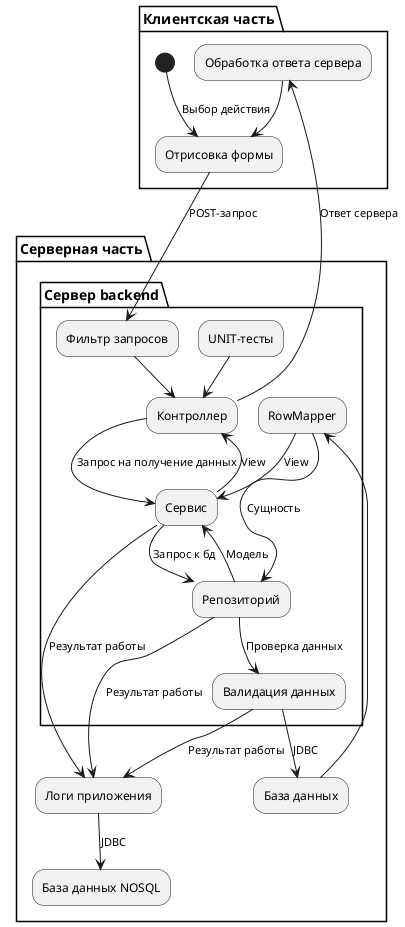 @startuml
partition "Клиентская часть"{
    (*)-->[Выбор действия]"Отрисовка формы"
    "Обработка ответа сервера"-->"Отрисовка формы"
}
partition "Серверная часть"{
    "Логи приложения"-->[JDBC]"База данных NOSQL"
    partition "Сервер backend"{
        "UNIT-тесты"-->"Контроллер"
        "RowMapper"-->[View]"Сервис"
        "Фильтр запросов"-->"Контроллер"
        -->[Запрос на получение данных]"Сервис"
        -->[Результат работы]"Логи приложения"
        "Сервис"-->[Запрос к бд]"Репозиторий"
        "RowMapper"-->[Сущность]"Репозиторий"
        -->[Результат работы]"Логи приложения"
        "Репозиторий"-->[Проверка данных]"Валидация данных"
        -->[Результат работы]"Логи приложения"
        "Репозиторий"-->[Модель]"Сервис"
        "Сервис"-->[View]"Контроллер"
        "Контроллер"-->[Ответ сервера]"Обработка ответа сервера"
    }
    "Валидация данных"-->[JDBC]"База данных"
    "База данных"-->"RowMapper"
    "Отрисовка формы" -->[POST-запрос] "Фильтр запросов"
}

@enduml